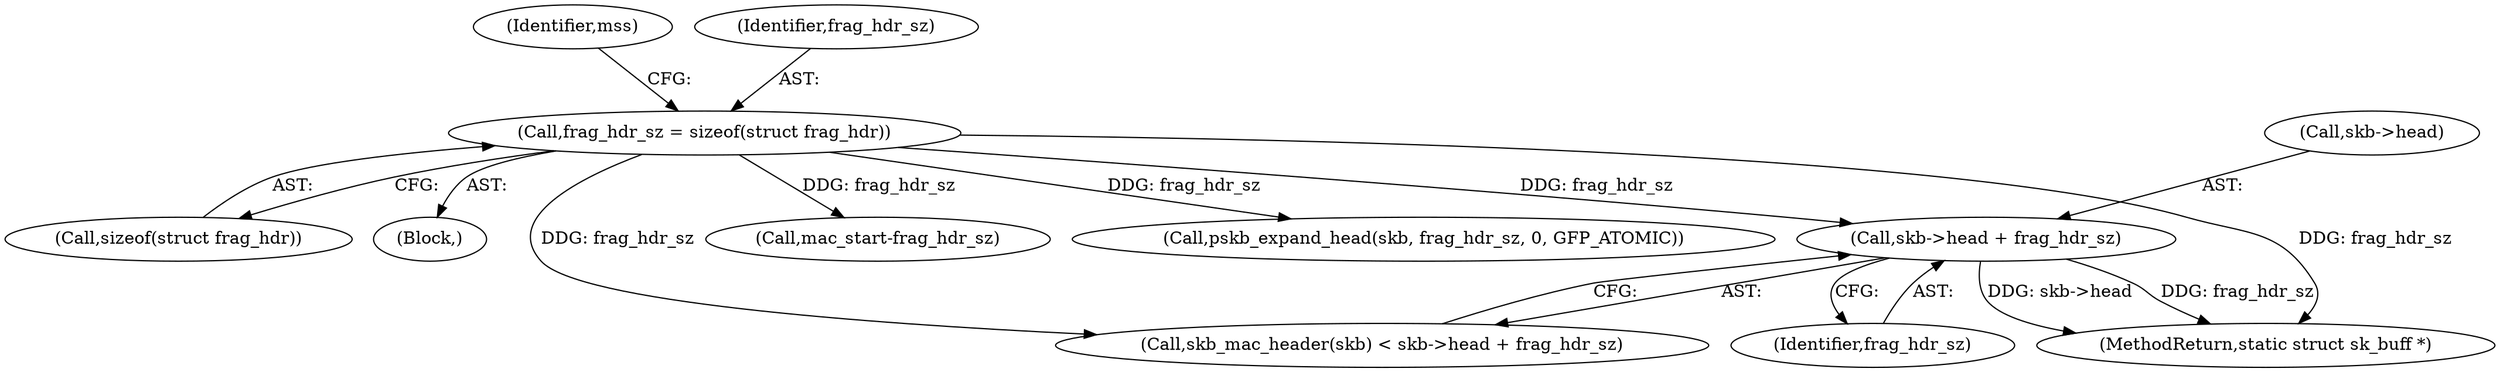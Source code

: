 digraph "0_linux_a9cf73ea7ff78f52662c8658d93c226effbbedde@pointer" {
"1000230" [label="(Call,skb->head + frag_hdr_sz)"];
"1000123" [label="(Call,frag_hdr_sz = sizeof(struct frag_hdr))"];
"1000312" [label="(MethodReturn,static struct sk_buff *)"];
"1000231" [label="(Call,skb->head)"];
"1000234" [label="(Identifier,frag_hdr_sz)"];
"1000123" [label="(Call,frag_hdr_sz = sizeof(struct frag_hdr))"];
"1000125" [label="(Call,sizeof(struct frag_hdr))"];
"1000130" [label="(Identifier,mss)"];
"1000108" [label="(Block,)"];
"1000227" [label="(Call,skb_mac_header(skb) < skb->head + frag_hdr_sz)"];
"1000269" [label="(Call,mac_start-frag_hdr_sz)"];
"1000124" [label="(Identifier,frag_hdr_sz)"];
"1000235" [label="(Call,pskb_expand_head(skb, frag_hdr_sz, 0, GFP_ATOMIC))"];
"1000230" [label="(Call,skb->head + frag_hdr_sz)"];
"1000230" -> "1000227"  [label="AST: "];
"1000230" -> "1000234"  [label="CFG: "];
"1000231" -> "1000230"  [label="AST: "];
"1000234" -> "1000230"  [label="AST: "];
"1000227" -> "1000230"  [label="CFG: "];
"1000230" -> "1000312"  [label="DDG: skb->head"];
"1000230" -> "1000312"  [label="DDG: frag_hdr_sz"];
"1000123" -> "1000230"  [label="DDG: frag_hdr_sz"];
"1000123" -> "1000108"  [label="AST: "];
"1000123" -> "1000125"  [label="CFG: "];
"1000124" -> "1000123"  [label="AST: "];
"1000125" -> "1000123"  [label="AST: "];
"1000130" -> "1000123"  [label="CFG: "];
"1000123" -> "1000312"  [label="DDG: frag_hdr_sz"];
"1000123" -> "1000227"  [label="DDG: frag_hdr_sz"];
"1000123" -> "1000235"  [label="DDG: frag_hdr_sz"];
"1000123" -> "1000269"  [label="DDG: frag_hdr_sz"];
}
